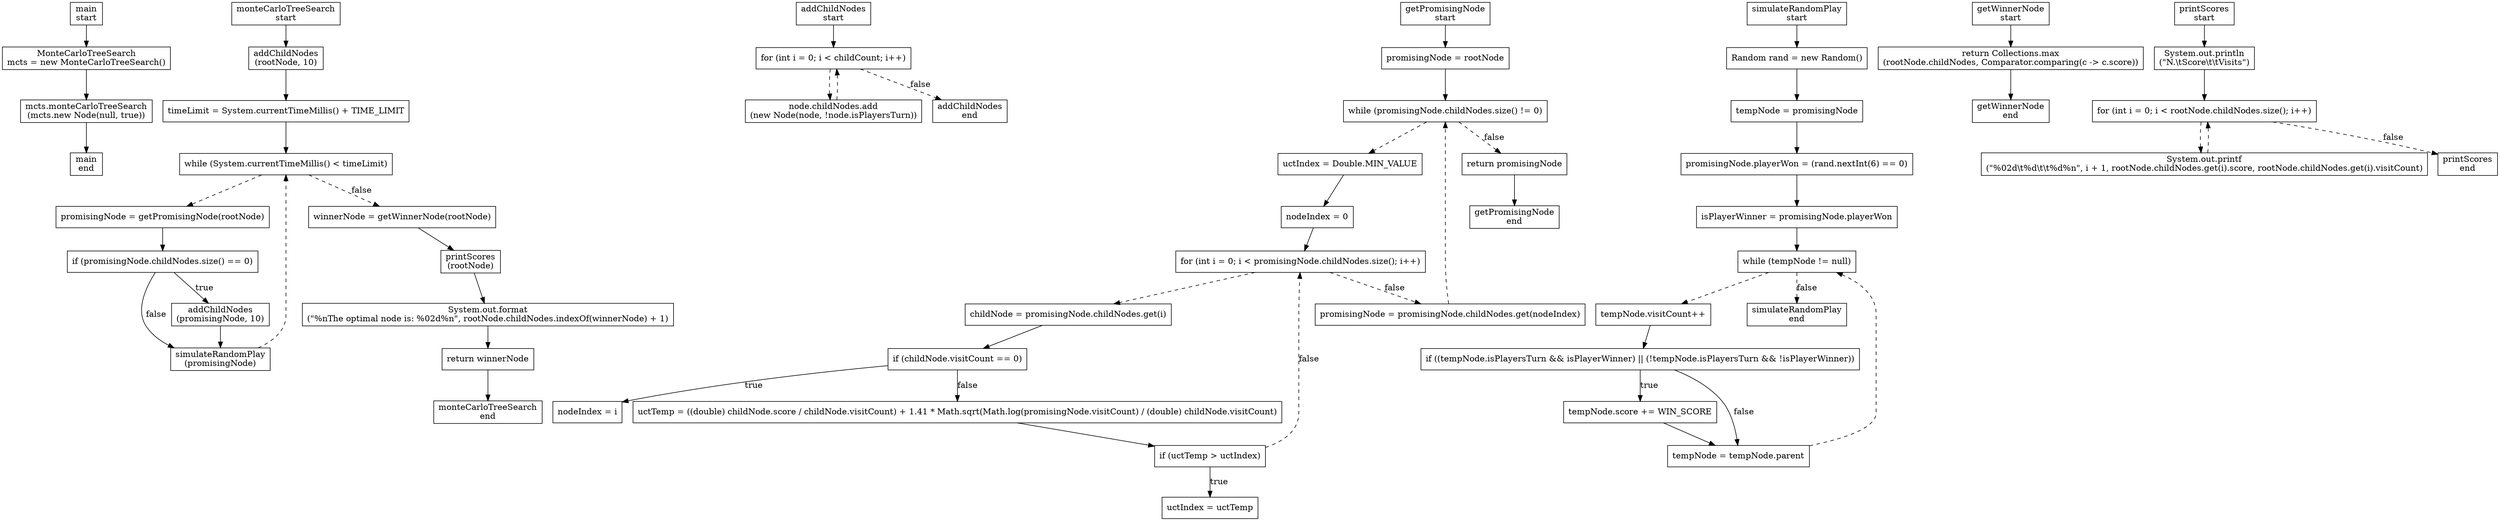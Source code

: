 digraph MonteCarloTreeSearch {
    node [shape=box];

    // Main method
    main_start [label="main\nstart"];
    main_mcts [label="MonteCarloTreeSearch\nmcts = new MonteCarloTreeSearch()"];
    main_mcts_call [label="mcts.monteCarloTreeSearch\n(mcts.new Node(null, true))"];
    main_end [label="main\nend"];

    // MonteCarloTreeSearch method
    mcts_start [label="monteCarloTreeSearch\nstart"];
    mcts_addChildNodes [label="addChildNodes\n(rootNode, 10)"];
    mcts_timeLimit [label="timeLimit = System.currentTimeMillis() + TIME_LIMIT"];
    mcts_while [label="while (System.currentTimeMillis() < timeLimit)"];
    mcts_getPromisingNode [label="promisingNode = getPromisingNode(rootNode)"];
    mcts_if [label="if (promisingNode.childNodes.size() == 0)"];
    mcts_addChildNodes_promising [label="addChildNodes\n(promisingNode, 10)"];
    mcts_simulateRandomPlay [label="simulateRandomPlay\n(promisingNode)"];
    mcts_getWinnerNode [label="winnerNode = getWinnerNode(rootNode)"];
    mcts_printScores [label="printScores\n(rootNode)"];
    mcts_printOptimalNode [label="System.out.format\n(\"%nThe optimal node is: %02d%n\", rootNode.childNodes.indexOf(winnerNode) + 1)"];
    mcts_return [label="return winnerNode"];
    mcts_end [label="monteCarloTreeSearch\nend"];

    // addChildNodes method
    addChildNodes_start [label="addChildNodes\nstart"];
    addChildNodes_for [label="for (int i = 0; i < childCount; i++)"];
    addChildNodes_add [label="node.childNodes.add\n(new Node(node, !node.isPlayersTurn))"];
    addChildNodes_end [label="addChildNodes\nend"];

    // getPromisingNode method
    getPromisingNode_start [label="getPromisingNode\nstart"];
    getPromisingNode_promisingNode [label="promisingNode = rootNode"];
    getPromisingNode_while [label="while (promisingNode.childNodes.size() != 0)"];
    getPromisingNode_uctIndex [label="uctIndex = Double.MIN_VALUE"];
    getPromisingNode_nodeIndex [label="nodeIndex = 0"];
    getPromisingNode_for [label="for (int i = 0; i < promisingNode.childNodes.size(); i++)"];
    getPromisingNode_childNode [label="childNode = promisingNode.childNodes.get(i)"];
    getPromisingNode_if [label="if (childNode.visitCount == 0)"];
    getPromisingNode_nodeIndex_set [label="nodeIndex = i"];
    getPromisingNode_uctTemp [label="uctTemp = ((double) childNode.score / childNode.visitCount) + 1.41 * Math.sqrt(Math.log(promisingNode.visitCount) / (double) childNode.visitCount)"];
    getPromisingNode_if_uctTemp [label="if (uctTemp > uctIndex)"];
    getPromisingNode_uctIndex_set [label="uctIndex = uctTemp"];
    getPromisingNode_promisingNode_set [label="promisingNode = promisingNode.childNodes.get(nodeIndex)"];
    getPromisingNode_return [label="return promisingNode"];
    getPromisingNode_end [label="getPromisingNode\nend"];

    // simulateRandomPlay method
    simulateRandomPlay_start [label="simulateRandomPlay\nstart"];
    simulateRandomPlay_rand [label="Random rand = new Random()"];
    simulateRandomPlay_tempNode [label="tempNode = promisingNode"];
    simulateRandomPlay_playerWon [label="promisingNode.playerWon = (rand.nextInt(6) == 0)"];
    simulateRandomPlay_isPlayerWinner [label="isPlayerWinner = promisingNode.playerWon"];
    simulateRandomPlay_while [label="while (tempNode != null)"];
    simulateRandomPlay_visitCount [label="tempNode.visitCount++"];
    simulateRandomPlay_if_score [label="if ((tempNode.isPlayersTurn && isPlayerWinner) || (!tempNode.isPlayersTurn && !isPlayerWinner))"];
    simulateRandomPlay_score [label="tempNode.score += WIN_SCORE"];
    simulateRandomPlay_tempNode_set [label="tempNode = tempNode.parent"];
    simulateRandomPlay_end [label="simulateRandomPlay\nend"];

    // getWinnerNode method
    getWinnerNode_start [label="getWinnerNode\nstart"];
    getWinnerNode_return [label="return Collections.max\n(rootNode.childNodes, Comparator.comparing(c -> c.score))"];
    getWinnerNode_end [label="getWinnerNode\nend"];

    // printScores method
    printScores_start [label="printScores\nstart"];
    printScores_println [label="System.out.println\n(\"N.\\tScore\\t\\tVisits\")"];
    printScores_for [label="for (int i = 0; i < rootNode.childNodes.size(); i++)"];
    printScores_printf [label="System.out.printf\n(\"%02d\\t%d\\t\\t%d%n\", i + 1, rootNode.childNodes.get(i).score, rootNode.childNodes.get(i).visitCount)"];
    printScores_end [label="printScores\nend"];

    // Control flow edges
    main_start -> main_mcts;
    main_mcts -> main_mcts_call;
    main_mcts_call -> main_end;

    mcts_start -> mcts_addChildNodes;
    mcts_addChildNodes -> mcts_timeLimit;
    mcts_timeLimit -> mcts_while;
    mcts_while -> mcts_getPromisingNode [style=dashed];
    mcts_getPromisingNode -> mcts_if;
    mcts_if -> mcts_addChildNodes_promising [label="true"];
    mcts_if -> mcts_simulateRandomPlay [label="false"];
    mcts_addChildNodes_promising -> mcts_simulateRandomPlay;
    mcts_simulateRandomPlay -> mcts_while [style=dashed];
    mcts_while -> mcts_getWinnerNode [style=dashed, label="false"];
    mcts_getWinnerNode -> mcts_printScores;
    mcts_printScores -> mcts_printOptimalNode;
    mcts_printOptimalNode -> mcts_return;
    mcts_return -> mcts_end;

    addChildNodes_start -> addChildNodes_for;
    addChildNodes_for -> addChildNodes_add [style=dashed];
    addChildNodes_add -> addChildNodes_for [style=dashed];
    addChildNodes_for -> addChildNodes_end [style=dashed, label="false"];

    getPromisingNode_start -> getPromisingNode_promisingNode;
    getPromisingNode_promisingNode -> getPromisingNode_while;
    getPromisingNode_while -> getPromisingNode_uctIndex [style=dashed];
    getPromisingNode_uctIndex -> getPromisingNode_nodeIndex;
    getPromisingNode_nodeIndex -> getPromisingNode_for;
    getPromisingNode_for -> getPromisingNode_childNode [style=dashed];
    getPromisingNode_childNode -> getPromisingNode_if;
    getPromisingNode_if -> getPromisingNode_nodeIndex_set [label="true"];
    getPromisingNode_if -> getPromisingNode_uctTemp [label="false"];
    getPromisingNode_uctTemp -> getPromisingNode_if_uctTemp;
    getPromisingNode_if_uctTemp -> getPromisingNode_uctIndex_set [label="true"];
    getPromisingNode_if_uctTemp -> getPromisingNode_for [label="false", style=dashed];
    getPromisingNode_for -> getPromisingNode_promisingNode_set [style=dashed, label="false"];
    getPromisingNode_promisingNode_set -> getPromisingNode_while [style=dashed];
    getPromisingNode_while -> getPromisingNode_return [style=dashed, label="false"];
    getPromisingNode_return -> getPromisingNode_end;

    simulateRandomPlay_start -> simulateRandomPlay_rand;
    simulateRandomPlay_rand -> simulateRandomPlay_tempNode;
    simulateRandomPlay_tempNode -> simulateRandomPlay_playerWon;
    simulateRandomPlay_playerWon -> simulateRandomPlay_isPlayerWinner;
    simulateRandomPlay_isPlayerWinner -> simulateRandomPlay_while;
    simulateRandomPlay_while -> simulateRandomPlay_visitCount [style=dashed];
    simulateRandomPlay_visitCount -> simulateRandomPlay_if_score;
    simulateRandomPlay_if_score -> simulateRandomPlay_score [label="true"];
    simulateRandomPlay_if_score -> simulateRandomPlay_tempNode_set [label="false"];
    simulateRandomPlay_score -> simulateRandomPlay_tempNode_set;
    simulateRandomPlay_tempNode_set -> simulateRandomPlay_while [style=dashed];
    simulateRandomPlay_while -> simulateRandomPlay_end [style=dashed, label="false"];

    getWinnerNode_start -> getWinnerNode_return;
    getWinnerNode_return -> getWinnerNode_end;

    printScores_start -> printScores_println;
    printScores_println -> printScores_for;
    printScores_for -> printScores_printf [style=dashed];
    printScores_printf -> printScores_for [style=dashed];
    printScores_for -> printScores_end [style=dashed, label="false"];
}
